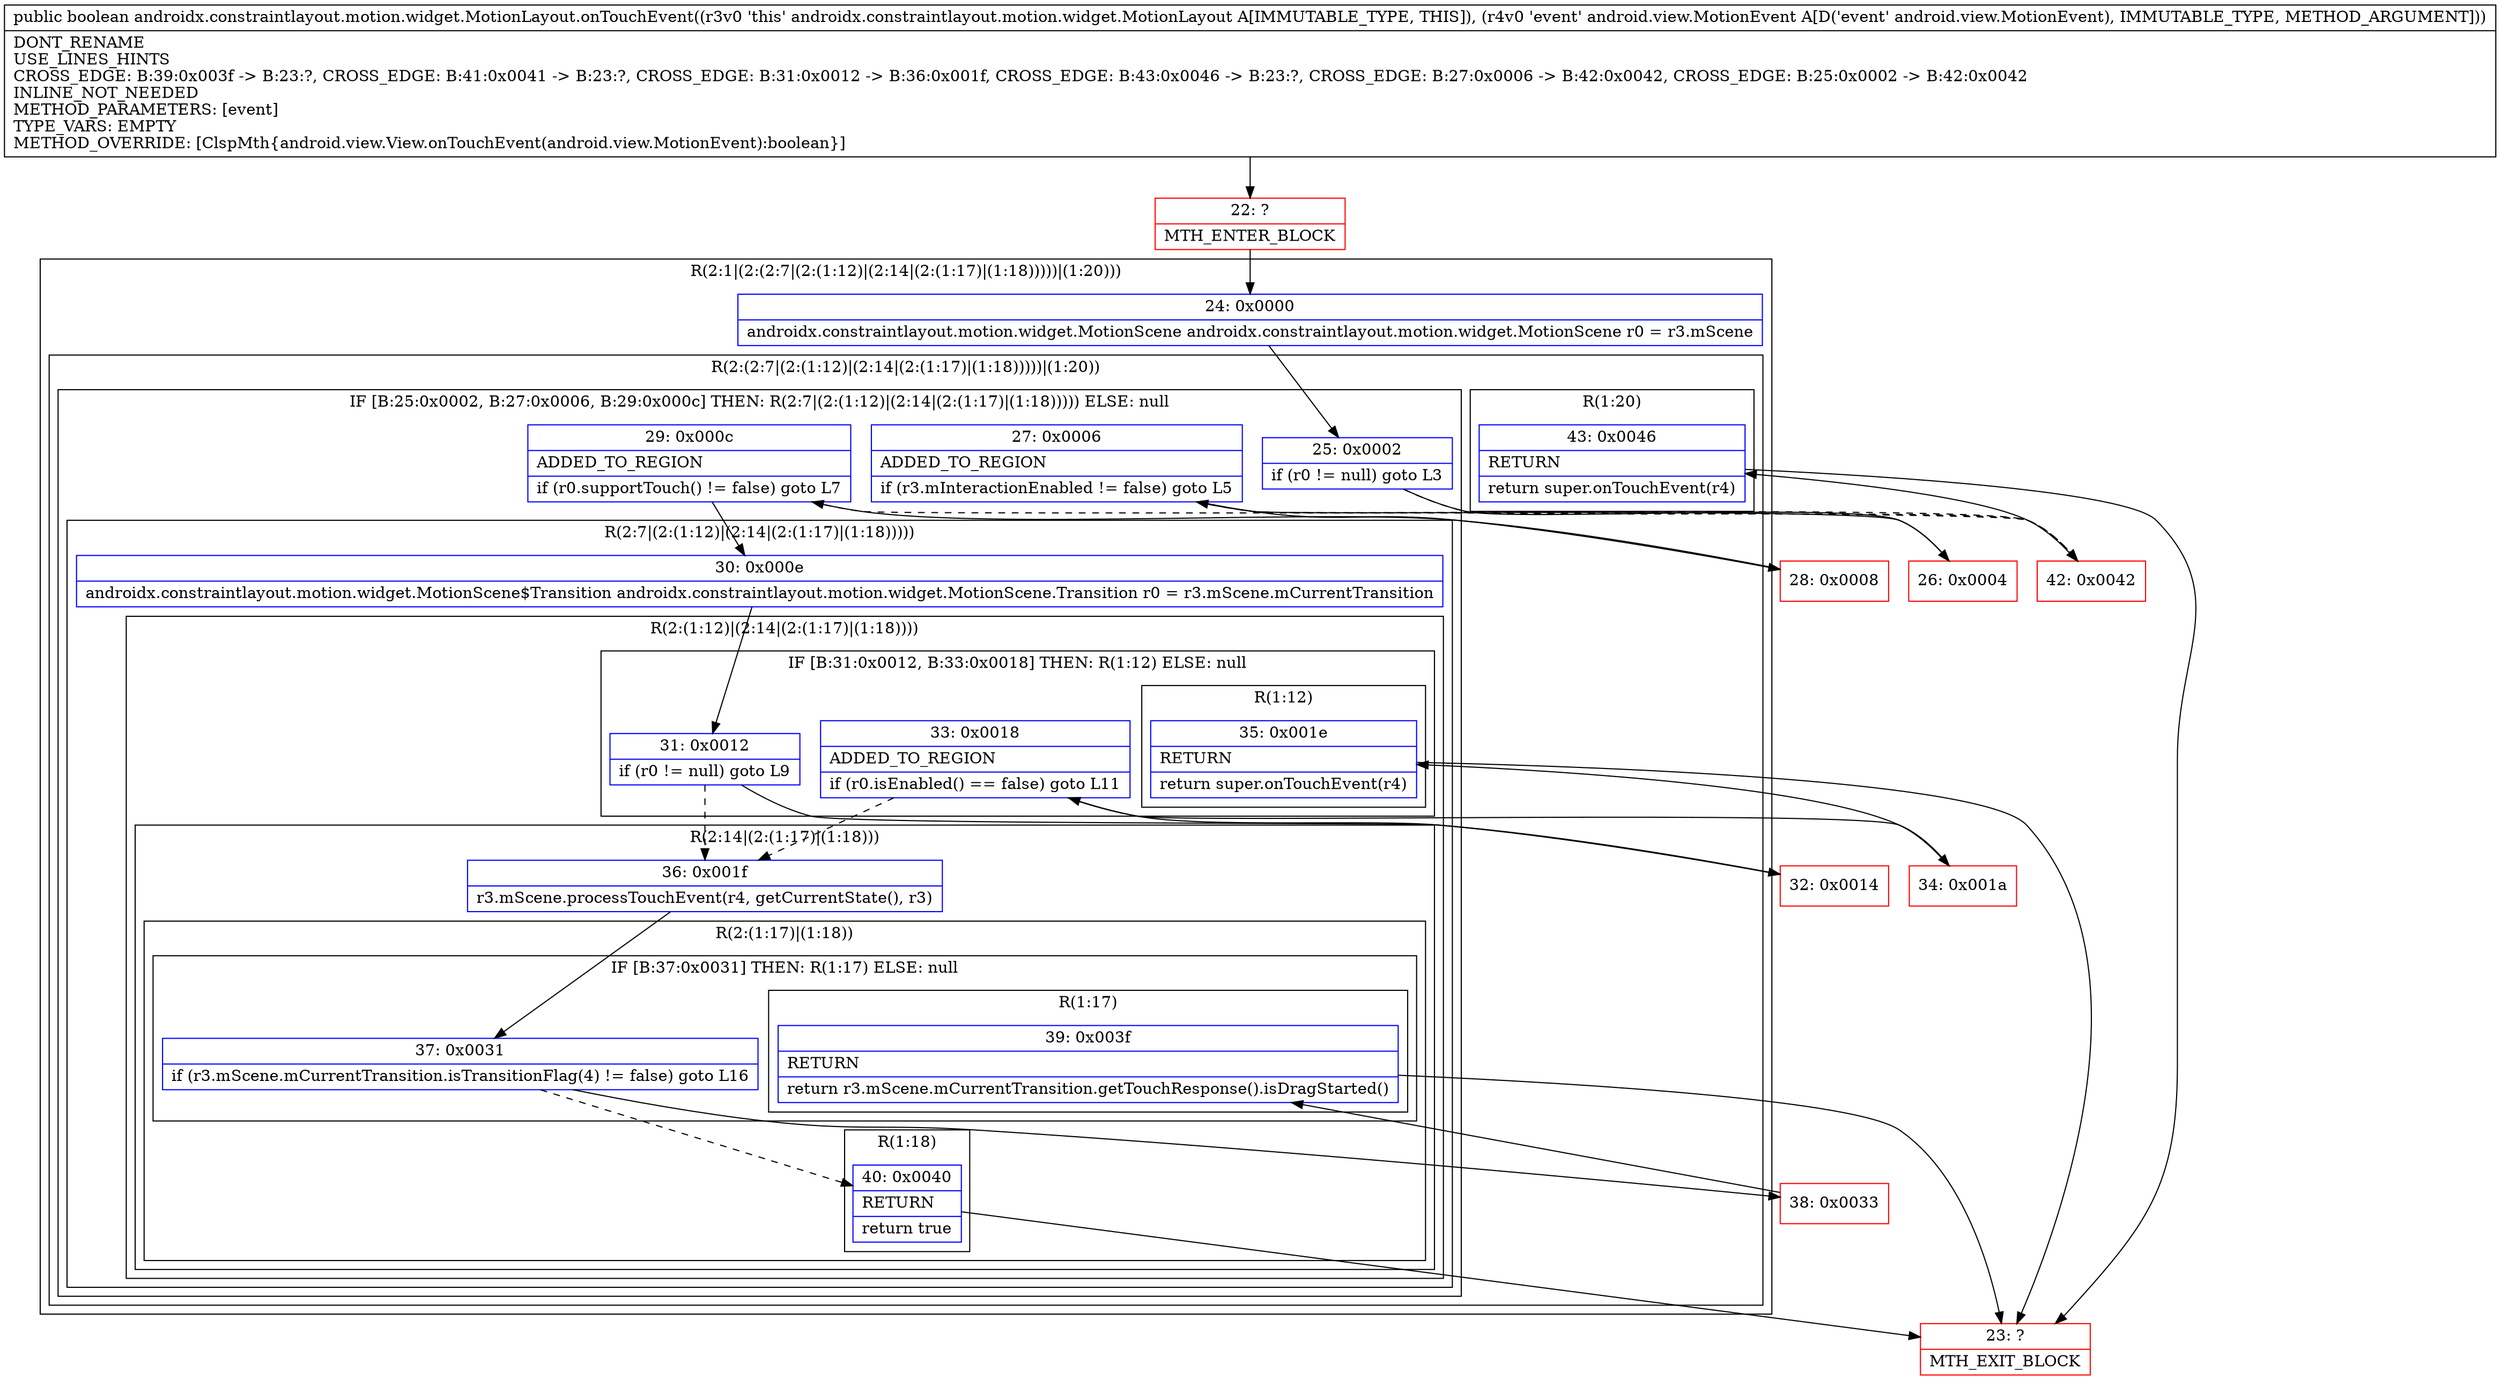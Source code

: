 digraph "CFG forandroidx.constraintlayout.motion.widget.MotionLayout.onTouchEvent(Landroid\/view\/MotionEvent;)Z" {
subgraph cluster_Region_368811023 {
label = "R(2:1|(2:(2:7|(2:(1:12)|(2:14|(2:(1:17)|(1:18)))))|(1:20)))";
node [shape=record,color=blue];
Node_24 [shape=record,label="{24\:\ 0x0000|androidx.constraintlayout.motion.widget.MotionScene androidx.constraintlayout.motion.widget.MotionScene r0 = r3.mScene\l}"];
subgraph cluster_Region_1199934723 {
label = "R(2:(2:7|(2:(1:12)|(2:14|(2:(1:17)|(1:18)))))|(1:20))";
node [shape=record,color=blue];
subgraph cluster_IfRegion_1904604948 {
label = "IF [B:25:0x0002, B:27:0x0006, B:29:0x000c] THEN: R(2:7|(2:(1:12)|(2:14|(2:(1:17)|(1:18))))) ELSE: null";
node [shape=record,color=blue];
Node_25 [shape=record,label="{25\:\ 0x0002|if (r0 != null) goto L3\l}"];
Node_27 [shape=record,label="{27\:\ 0x0006|ADDED_TO_REGION\l|if (r3.mInteractionEnabled != false) goto L5\l}"];
Node_29 [shape=record,label="{29\:\ 0x000c|ADDED_TO_REGION\l|if (r0.supportTouch() != false) goto L7\l}"];
subgraph cluster_Region_1267867622 {
label = "R(2:7|(2:(1:12)|(2:14|(2:(1:17)|(1:18)))))";
node [shape=record,color=blue];
Node_30 [shape=record,label="{30\:\ 0x000e|androidx.constraintlayout.motion.widget.MotionScene$Transition androidx.constraintlayout.motion.widget.MotionScene.Transition r0 = r3.mScene.mCurrentTransition\l}"];
subgraph cluster_Region_476498132 {
label = "R(2:(1:12)|(2:14|(2:(1:17)|(1:18))))";
node [shape=record,color=blue];
subgraph cluster_IfRegion_17393580 {
label = "IF [B:31:0x0012, B:33:0x0018] THEN: R(1:12) ELSE: null";
node [shape=record,color=blue];
Node_31 [shape=record,label="{31\:\ 0x0012|if (r0 != null) goto L9\l}"];
Node_33 [shape=record,label="{33\:\ 0x0018|ADDED_TO_REGION\l|if (r0.isEnabled() == false) goto L11\l}"];
subgraph cluster_Region_157164938 {
label = "R(1:12)";
node [shape=record,color=blue];
Node_35 [shape=record,label="{35\:\ 0x001e|RETURN\l|return super.onTouchEvent(r4)\l}"];
}
}
subgraph cluster_Region_305262268 {
label = "R(2:14|(2:(1:17)|(1:18)))";
node [shape=record,color=blue];
Node_36 [shape=record,label="{36\:\ 0x001f|r3.mScene.processTouchEvent(r4, getCurrentState(), r3)\l}"];
subgraph cluster_Region_2042070124 {
label = "R(2:(1:17)|(1:18))";
node [shape=record,color=blue];
subgraph cluster_IfRegion_1396560870 {
label = "IF [B:37:0x0031] THEN: R(1:17) ELSE: null";
node [shape=record,color=blue];
Node_37 [shape=record,label="{37\:\ 0x0031|if (r3.mScene.mCurrentTransition.isTransitionFlag(4) != false) goto L16\l}"];
subgraph cluster_Region_733470334 {
label = "R(1:17)";
node [shape=record,color=blue];
Node_39 [shape=record,label="{39\:\ 0x003f|RETURN\l|return r3.mScene.mCurrentTransition.getTouchResponse().isDragStarted()\l}"];
}
}
subgraph cluster_Region_921600442 {
label = "R(1:18)";
node [shape=record,color=blue];
Node_40 [shape=record,label="{40\:\ 0x0040|RETURN\l|return true\l}"];
}
}
}
}
}
}
subgraph cluster_Region_1933567983 {
label = "R(1:20)";
node [shape=record,color=blue];
Node_43 [shape=record,label="{43\:\ 0x0046|RETURN\l|return super.onTouchEvent(r4)\l}"];
}
}
}
Node_22 [shape=record,color=red,label="{22\:\ ?|MTH_ENTER_BLOCK\l}"];
Node_26 [shape=record,color=red,label="{26\:\ 0x0004}"];
Node_28 [shape=record,color=red,label="{28\:\ 0x0008}"];
Node_32 [shape=record,color=red,label="{32\:\ 0x0014}"];
Node_34 [shape=record,color=red,label="{34\:\ 0x001a}"];
Node_23 [shape=record,color=red,label="{23\:\ ?|MTH_EXIT_BLOCK\l}"];
Node_38 [shape=record,color=red,label="{38\:\ 0x0033}"];
Node_42 [shape=record,color=red,label="{42\:\ 0x0042}"];
MethodNode[shape=record,label="{public boolean androidx.constraintlayout.motion.widget.MotionLayout.onTouchEvent((r3v0 'this' androidx.constraintlayout.motion.widget.MotionLayout A[IMMUTABLE_TYPE, THIS]), (r4v0 'event' android.view.MotionEvent A[D('event' android.view.MotionEvent), IMMUTABLE_TYPE, METHOD_ARGUMENT]))  | DONT_RENAME\lUSE_LINES_HINTS\lCROSS_EDGE: B:39:0x003f \-\> B:23:?, CROSS_EDGE: B:41:0x0041 \-\> B:23:?, CROSS_EDGE: B:31:0x0012 \-\> B:36:0x001f, CROSS_EDGE: B:43:0x0046 \-\> B:23:?, CROSS_EDGE: B:27:0x0006 \-\> B:42:0x0042, CROSS_EDGE: B:25:0x0002 \-\> B:42:0x0042\lINLINE_NOT_NEEDED\lMETHOD_PARAMETERS: [event]\lTYPE_VARS: EMPTY\lMETHOD_OVERRIDE: [ClspMth\{android.view.View.onTouchEvent(android.view.MotionEvent):boolean\}]\l}"];
MethodNode -> Node_22;Node_24 -> Node_25;
Node_25 -> Node_26;
Node_25 -> Node_42[style=dashed];
Node_27 -> Node_28;
Node_27 -> Node_42[style=dashed];
Node_29 -> Node_30;
Node_29 -> Node_42[style=dashed];
Node_30 -> Node_31;
Node_31 -> Node_32;
Node_31 -> Node_36[style=dashed];
Node_33 -> Node_34;
Node_33 -> Node_36[style=dashed];
Node_35 -> Node_23;
Node_36 -> Node_37;
Node_37 -> Node_38;
Node_37 -> Node_40[style=dashed];
Node_39 -> Node_23;
Node_40 -> Node_23;
Node_43 -> Node_23;
Node_22 -> Node_24;
Node_26 -> Node_27;
Node_28 -> Node_29;
Node_32 -> Node_33;
Node_34 -> Node_35;
Node_38 -> Node_39;
Node_42 -> Node_43;
}

